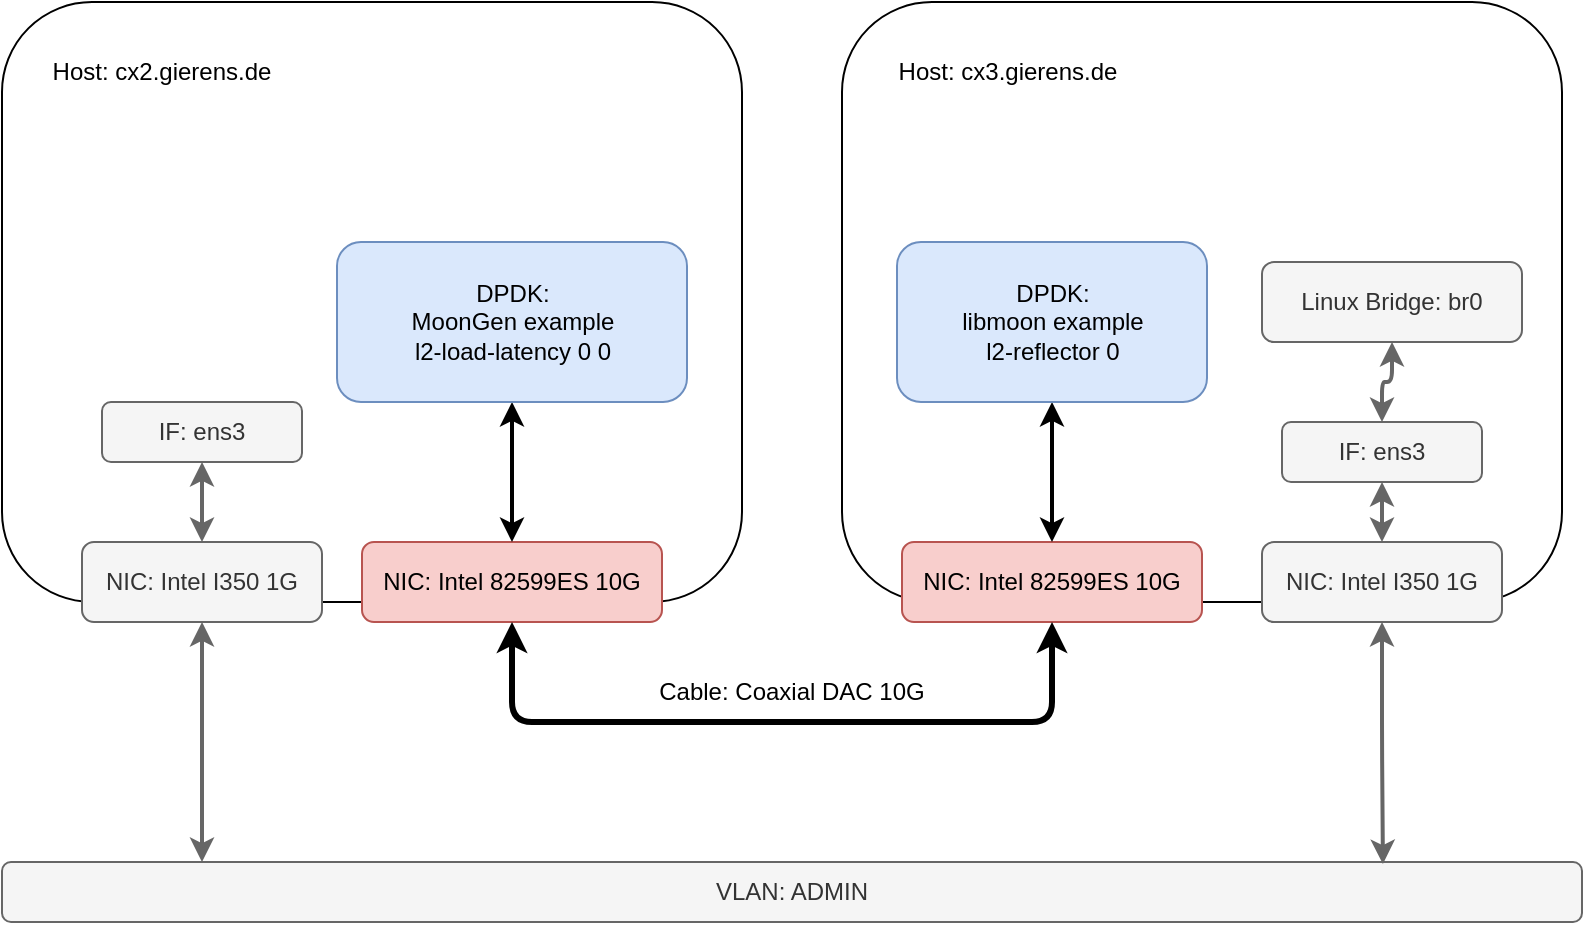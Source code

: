 <mxfile version="17.4.6" type="github">
  <diagram id="m2XXSF4_xYEx4FLViuLD" name="Page-1">
    <mxGraphModel dx="1778" dy="940" grid="1" gridSize="10" guides="1" tooltips="1" connect="1" arrows="1" fold="1" page="1" pageScale="1" pageWidth="1600" pageHeight="900" math="0" shadow="0">
      <root>
        <mxCell id="0" />
        <mxCell id="1" parent="0" />
        <mxCell id="GO0eeq11DtM75So4wM-D-25" value="" style="group" vertex="1" connectable="0" parent="1">
          <mxGeometry x="405" y="220" width="790" height="460" as="geometry" />
        </mxCell>
        <mxCell id="GO0eeq11DtM75So4wM-D-2" value="" style="rounded=1;whiteSpace=wrap;html=1;" vertex="1" parent="GO0eeq11DtM75So4wM-D-25">
          <mxGeometry width="370" height="300" as="geometry" />
        </mxCell>
        <mxCell id="GO0eeq11DtM75So4wM-D-3" value="Host: cx2.gierens.de" style="text;html=1;strokeColor=none;fillColor=none;align=center;verticalAlign=middle;whiteSpace=wrap;rounded=0;" vertex="1" parent="GO0eeq11DtM75So4wM-D-25">
          <mxGeometry x="20" y="20" width="120" height="30" as="geometry" />
        </mxCell>
        <mxCell id="GO0eeq11DtM75So4wM-D-4" value="" style="rounded=1;whiteSpace=wrap;html=1;" vertex="1" parent="GO0eeq11DtM75So4wM-D-25">
          <mxGeometry x="420" width="360" height="300" as="geometry" />
        </mxCell>
        <mxCell id="GO0eeq11DtM75So4wM-D-5" value="Host: cx3.gierens.de" style="text;html=1;strokeColor=none;fillColor=none;align=center;verticalAlign=middle;whiteSpace=wrap;rounded=0;" vertex="1" parent="GO0eeq11DtM75So4wM-D-25">
          <mxGeometry x="442.5" y="20" width="120" height="30" as="geometry" />
        </mxCell>
        <mxCell id="GO0eeq11DtM75So4wM-D-6" value="VLAN: ADMIN" style="rounded=1;whiteSpace=wrap;html=1;fillColor=#f5f5f5;fontColor=#333333;strokeColor=#666666;" vertex="1" parent="GO0eeq11DtM75So4wM-D-25">
          <mxGeometry y="430" width="790" height="30" as="geometry" />
        </mxCell>
        <mxCell id="GO0eeq11DtM75So4wM-D-7" style="edgeStyle=orthogonalEdgeStyle;rounded=1;orthogonalLoop=1;jettySize=auto;html=1;startArrow=classic;startFill=1;strokeWidth=2;fillColor=#f5f5f5;strokeColor=#666666;" edge="1" parent="GO0eeq11DtM75So4wM-D-25" source="GO0eeq11DtM75So4wM-D-8" target="GO0eeq11DtM75So4wM-D-6">
          <mxGeometry relative="1" as="geometry">
            <Array as="points">
              <mxPoint x="260" y="440" />
              <mxPoint x="260" y="440" />
            </Array>
          </mxGeometry>
        </mxCell>
        <mxCell id="GO0eeq11DtM75So4wM-D-8" value="NIC: Intel I350 1G" style="rounded=1;whiteSpace=wrap;html=1;fillColor=#f5f5f5;fontColor=#333333;strokeColor=#666666;" vertex="1" parent="GO0eeq11DtM75So4wM-D-25">
          <mxGeometry x="40" y="270" width="120" height="40" as="geometry" />
        </mxCell>
        <mxCell id="GO0eeq11DtM75So4wM-D-9" style="edgeStyle=orthogonalEdgeStyle;rounded=1;orthogonalLoop=1;jettySize=auto;html=1;entryX=0.874;entryY=0.033;entryDx=0;entryDy=0;entryPerimeter=0;startArrow=classic;startFill=1;strokeWidth=2;fillColor=#f5f5f5;strokeColor=#666666;" edge="1" parent="GO0eeq11DtM75So4wM-D-25" source="GO0eeq11DtM75So4wM-D-10" target="GO0eeq11DtM75So4wM-D-6">
          <mxGeometry relative="1" as="geometry" />
        </mxCell>
        <mxCell id="GO0eeq11DtM75So4wM-D-10" value="NIC: Intel I350 1G" style="rounded=1;whiteSpace=wrap;html=1;fillColor=#f5f5f5;fontColor=#333333;strokeColor=#666666;" vertex="1" parent="GO0eeq11DtM75So4wM-D-25">
          <mxGeometry x="630" y="270" width="120" height="40" as="geometry" />
        </mxCell>
        <mxCell id="GO0eeq11DtM75So4wM-D-12" value="NIC: Intel 82599ES 10G" style="rounded=1;whiteSpace=wrap;html=1;fillColor=#f8cecc;strokeColor=#b85450;" vertex="1" parent="GO0eeq11DtM75So4wM-D-25">
          <mxGeometry x="180" y="270" width="150" height="40" as="geometry" />
        </mxCell>
        <mxCell id="GO0eeq11DtM75So4wM-D-13" value="NIC: Intel 82599ES 10G" style="rounded=1;whiteSpace=wrap;html=1;fillColor=#f8cecc;strokeColor=#b85450;" vertex="1" parent="GO0eeq11DtM75So4wM-D-25">
          <mxGeometry x="450" y="270" width="150" height="40" as="geometry" />
        </mxCell>
        <mxCell id="GO0eeq11DtM75So4wM-D-11" style="edgeStyle=orthogonalEdgeStyle;rounded=1;orthogonalLoop=1;jettySize=auto;html=1;exitX=0.5;exitY=1;exitDx=0;exitDy=0;startArrow=classic;startFill=1;strokeWidth=3;entryX=0.5;entryY=1;entryDx=0;entryDy=0;" edge="1" parent="GO0eeq11DtM75So4wM-D-25" source="GO0eeq11DtM75So4wM-D-12" target="GO0eeq11DtM75So4wM-D-13">
          <mxGeometry relative="1" as="geometry">
            <mxPoint x="530" y="340" as="targetPoint" />
            <Array as="points">
              <mxPoint x="255" y="360" />
              <mxPoint x="525" y="360" />
            </Array>
          </mxGeometry>
        </mxCell>
        <mxCell id="GO0eeq11DtM75So4wM-D-14" value="Cable: Coaxial DAC 10G" style="text;html=1;align=center;verticalAlign=middle;whiteSpace=wrap;rounded=0;" vertex="1" parent="GO0eeq11DtM75So4wM-D-25">
          <mxGeometry x="325" y="330" width="140" height="30" as="geometry" />
        </mxCell>
        <mxCell id="GO0eeq11DtM75So4wM-D-15" style="edgeStyle=orthogonalEdgeStyle;rounded=1;orthogonalLoop=1;jettySize=auto;html=1;startArrow=classic;startFill=1;strokeWidth=2;fillColor=#f5f5f5;strokeColor=#666666;" edge="1" parent="GO0eeq11DtM75So4wM-D-25" source="GO0eeq11DtM75So4wM-D-16" target="GO0eeq11DtM75So4wM-D-8">
          <mxGeometry relative="1" as="geometry" />
        </mxCell>
        <mxCell id="GO0eeq11DtM75So4wM-D-16" value="IF: ens3" style="rounded=1;whiteSpace=wrap;html=1;fillColor=#f5f5f5;fontColor=#333333;strokeColor=#666666;" vertex="1" parent="GO0eeq11DtM75So4wM-D-25">
          <mxGeometry x="50" y="200" width="100" height="30" as="geometry" />
        </mxCell>
        <mxCell id="GO0eeq11DtM75So4wM-D-17" style="edgeStyle=orthogonalEdgeStyle;rounded=1;orthogonalLoop=1;jettySize=auto;html=1;startArrow=classic;startFill=1;strokeWidth=2;fillColor=#f5f5f5;strokeColor=#666666;" edge="1" parent="GO0eeq11DtM75So4wM-D-25" source="GO0eeq11DtM75So4wM-D-18" target="GO0eeq11DtM75So4wM-D-10">
          <mxGeometry relative="1" as="geometry" />
        </mxCell>
        <mxCell id="GO0eeq11DtM75So4wM-D-18" value="IF: ens3" style="rounded=1;whiteSpace=wrap;html=1;fillColor=#f5f5f5;fontColor=#333333;strokeColor=#666666;" vertex="1" parent="GO0eeq11DtM75So4wM-D-25">
          <mxGeometry x="640" y="210" width="100" height="30" as="geometry" />
        </mxCell>
        <mxCell id="GO0eeq11DtM75So4wM-D-19" style="edgeStyle=orthogonalEdgeStyle;rounded=1;orthogonalLoop=1;jettySize=auto;html=1;startArrow=classic;startFill=1;strokeWidth=2;" edge="1" parent="GO0eeq11DtM75So4wM-D-25" source="GO0eeq11DtM75So4wM-D-20" target="GO0eeq11DtM75So4wM-D-12">
          <mxGeometry relative="1" as="geometry" />
        </mxCell>
        <mxCell id="GO0eeq11DtM75So4wM-D-20" value="&lt;div&gt;DPDK: &lt;br&gt;&lt;/div&gt;&lt;div&gt;MoonGen example&lt;/div&gt;&lt;div&gt;l2-load-latency 0 0&lt;br&gt;&lt;/div&gt;" style="rounded=1;whiteSpace=wrap;html=1;fillColor=#dae8fc;strokeColor=#6c8ebf;" vertex="1" parent="GO0eeq11DtM75So4wM-D-25">
          <mxGeometry x="167.5" y="120" width="175" height="80" as="geometry" />
        </mxCell>
        <mxCell id="GO0eeq11DtM75So4wM-D-21" style="edgeStyle=orthogonalEdgeStyle;rounded=0;orthogonalLoop=1;jettySize=auto;html=1;startArrow=classic;startFill=1;strokeWidth=2;" edge="1" parent="GO0eeq11DtM75So4wM-D-25" source="GO0eeq11DtM75So4wM-D-22" target="GO0eeq11DtM75So4wM-D-13">
          <mxGeometry relative="1" as="geometry" />
        </mxCell>
        <mxCell id="GO0eeq11DtM75So4wM-D-22" value="&lt;div&gt;DPDK: &lt;br&gt;&lt;/div&gt;&lt;div&gt;libmoon example&lt;/div&gt;&lt;div&gt;l2-reflector 0&lt;/div&gt;" style="rounded=1;whiteSpace=wrap;html=1;fillColor=#dae8fc;strokeColor=#6c8ebf;" vertex="1" parent="GO0eeq11DtM75So4wM-D-25">
          <mxGeometry x="447.5" y="120" width="155" height="80" as="geometry" />
        </mxCell>
        <mxCell id="GO0eeq11DtM75So4wM-D-23" style="edgeStyle=orthogonalEdgeStyle;rounded=1;orthogonalLoop=1;jettySize=auto;html=1;startArrow=classic;startFill=1;strokeWidth=2;fillColor=#f5f5f5;strokeColor=#666666;" edge="1" parent="GO0eeq11DtM75So4wM-D-25" source="GO0eeq11DtM75So4wM-D-24" target="GO0eeq11DtM75So4wM-D-18">
          <mxGeometry relative="1" as="geometry" />
        </mxCell>
        <mxCell id="GO0eeq11DtM75So4wM-D-24" value="Linux Bridge: br0" style="rounded=1;whiteSpace=wrap;html=1;fillColor=#f5f5f5;fontColor=#333333;strokeColor=#666666;" vertex="1" parent="GO0eeq11DtM75So4wM-D-25">
          <mxGeometry x="630" y="130" width="130" height="40" as="geometry" />
        </mxCell>
      </root>
    </mxGraphModel>
  </diagram>
</mxfile>

